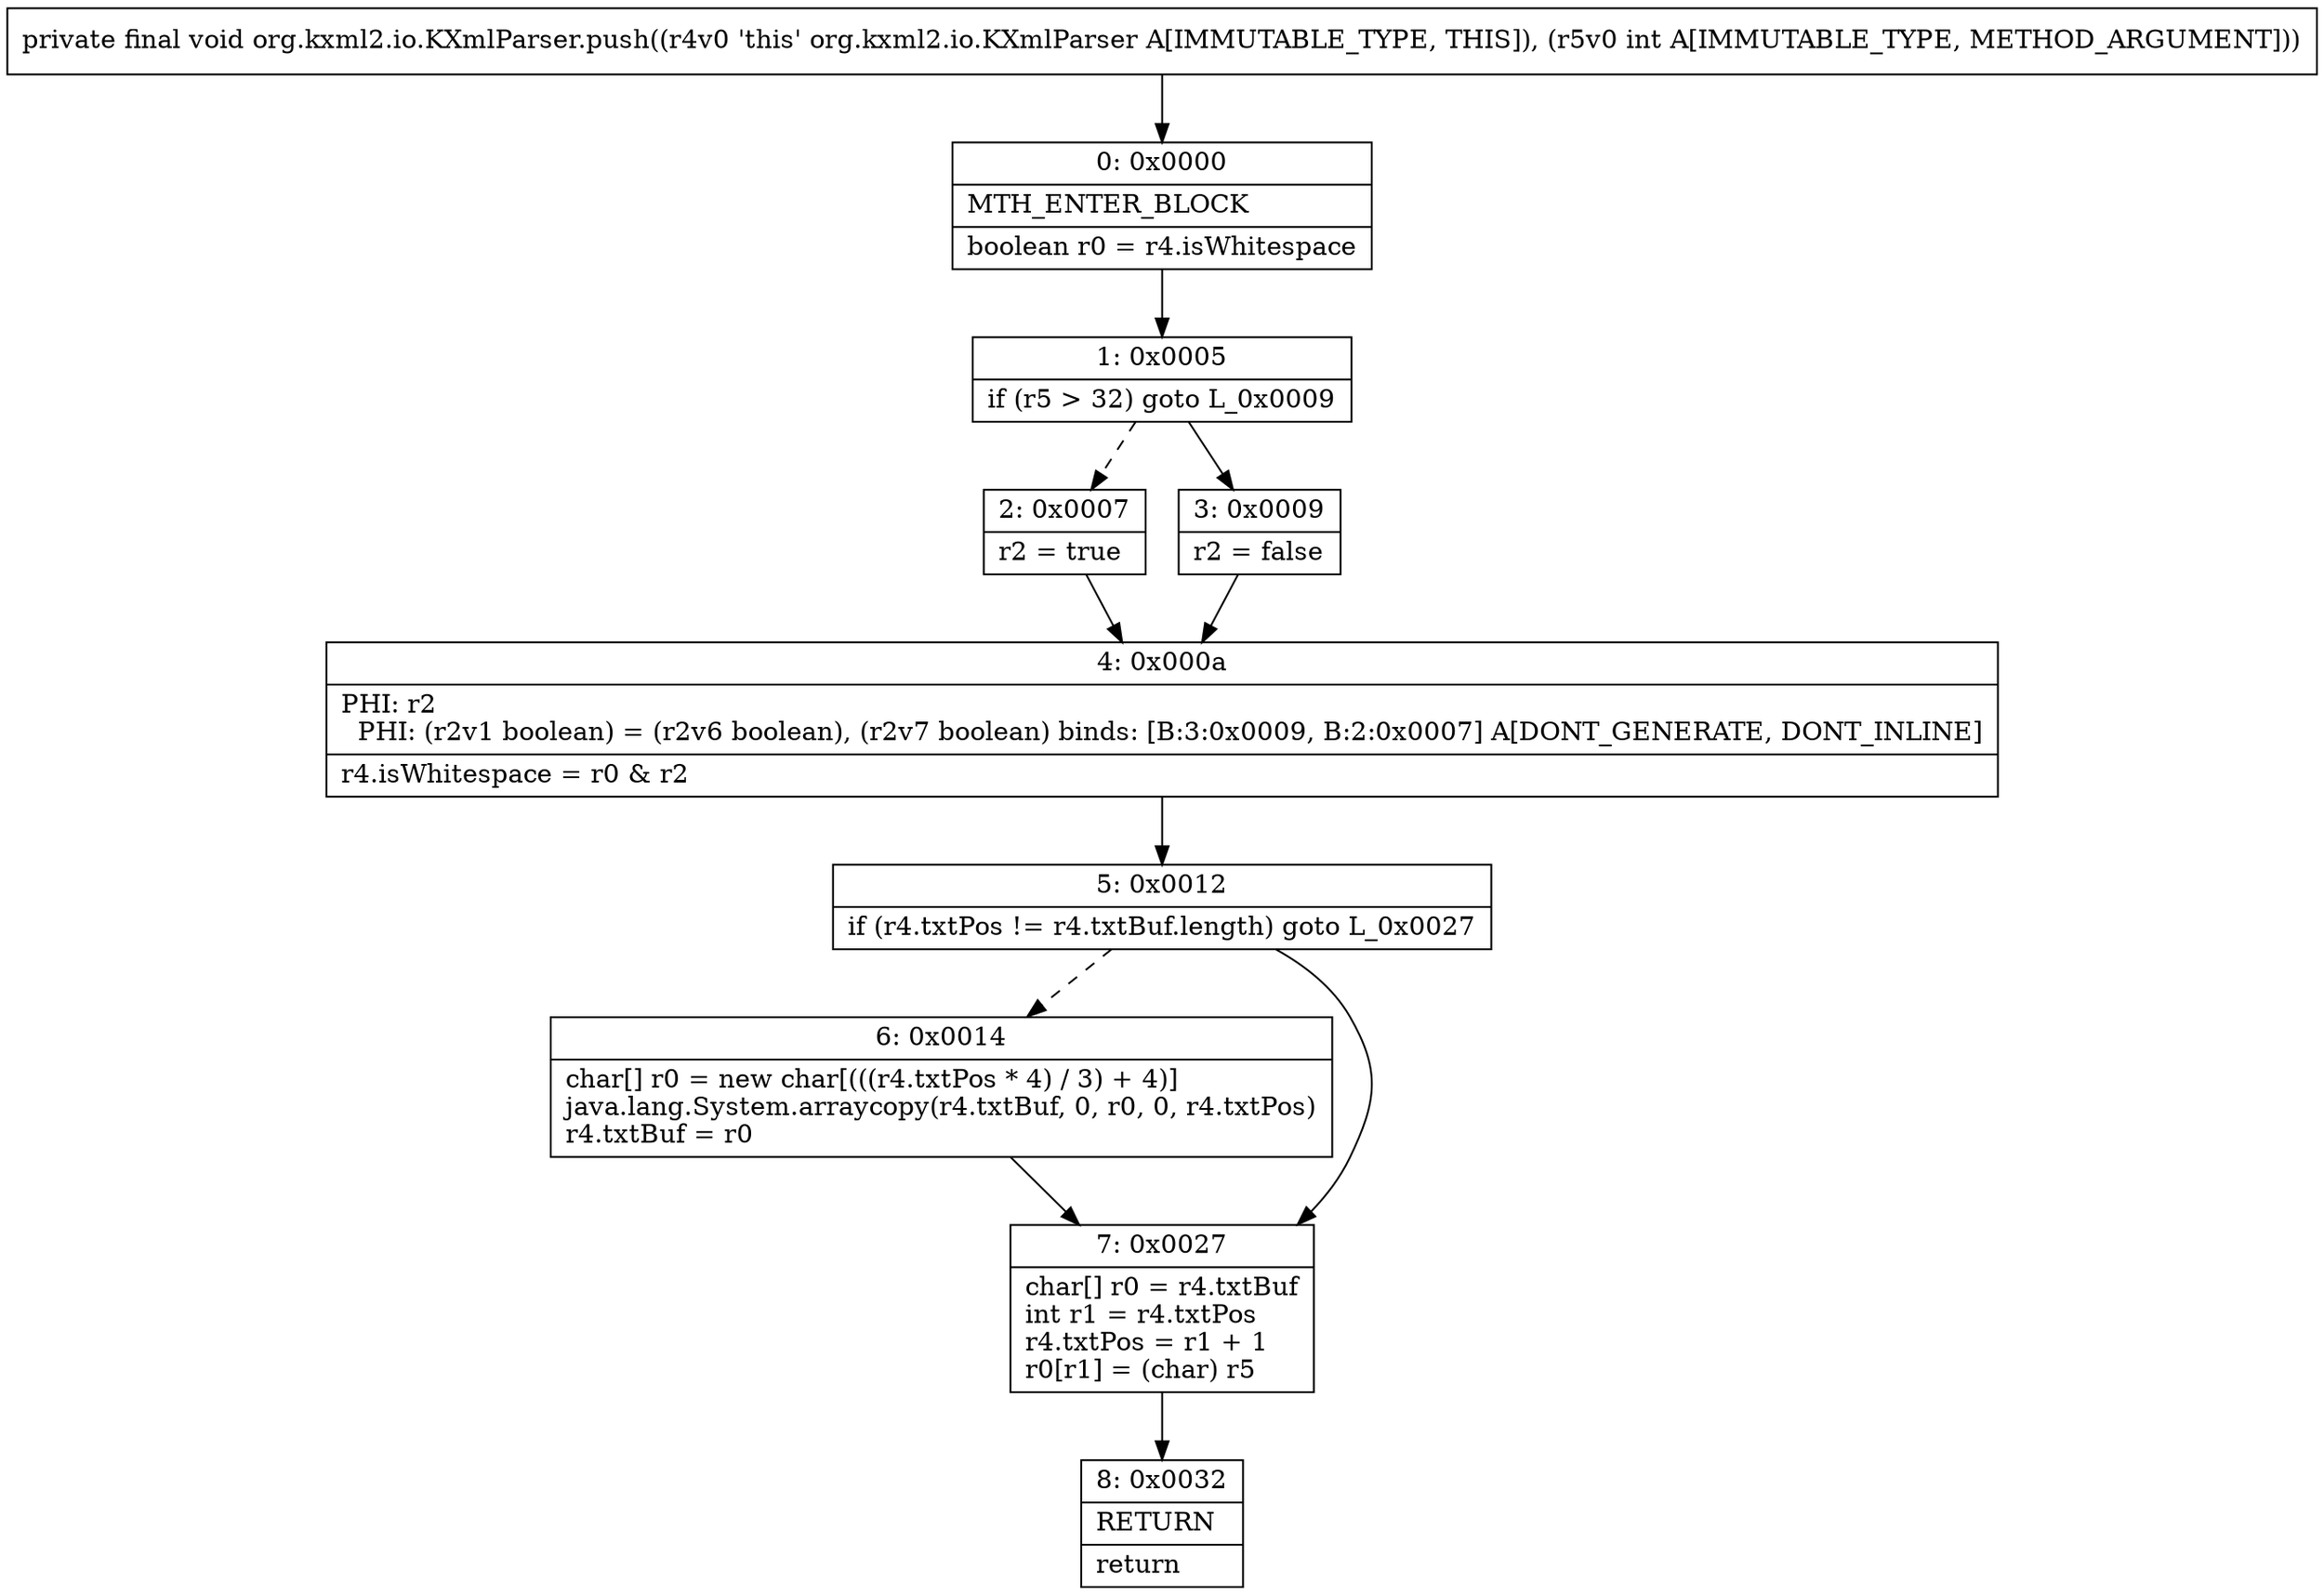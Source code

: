 digraph "CFG fororg.kxml2.io.KXmlParser.push(I)V" {
Node_0 [shape=record,label="{0\:\ 0x0000|MTH_ENTER_BLOCK\l|boolean r0 = r4.isWhitespace\l}"];
Node_1 [shape=record,label="{1\:\ 0x0005|if (r5 \> 32) goto L_0x0009\l}"];
Node_2 [shape=record,label="{2\:\ 0x0007|r2 = true\l}"];
Node_3 [shape=record,label="{3\:\ 0x0009|r2 = false\l}"];
Node_4 [shape=record,label="{4\:\ 0x000a|PHI: r2 \l  PHI: (r2v1 boolean) = (r2v6 boolean), (r2v7 boolean) binds: [B:3:0x0009, B:2:0x0007] A[DONT_GENERATE, DONT_INLINE]\l|r4.isWhitespace = r0 & r2\l}"];
Node_5 [shape=record,label="{5\:\ 0x0012|if (r4.txtPos != r4.txtBuf.length) goto L_0x0027\l}"];
Node_6 [shape=record,label="{6\:\ 0x0014|char[] r0 = new char[(((r4.txtPos * 4) \/ 3) + 4)]\ljava.lang.System.arraycopy(r4.txtBuf, 0, r0, 0, r4.txtPos)\lr4.txtBuf = r0\l}"];
Node_7 [shape=record,label="{7\:\ 0x0027|char[] r0 = r4.txtBuf\lint r1 = r4.txtPos\lr4.txtPos = r1 + 1\lr0[r1] = (char) r5\l}"];
Node_8 [shape=record,label="{8\:\ 0x0032|RETURN\l|return\l}"];
MethodNode[shape=record,label="{private final void org.kxml2.io.KXmlParser.push((r4v0 'this' org.kxml2.io.KXmlParser A[IMMUTABLE_TYPE, THIS]), (r5v0 int A[IMMUTABLE_TYPE, METHOD_ARGUMENT])) }"];
MethodNode -> Node_0;
Node_0 -> Node_1;
Node_1 -> Node_2[style=dashed];
Node_1 -> Node_3;
Node_2 -> Node_4;
Node_3 -> Node_4;
Node_4 -> Node_5;
Node_5 -> Node_6[style=dashed];
Node_5 -> Node_7;
Node_6 -> Node_7;
Node_7 -> Node_8;
}

